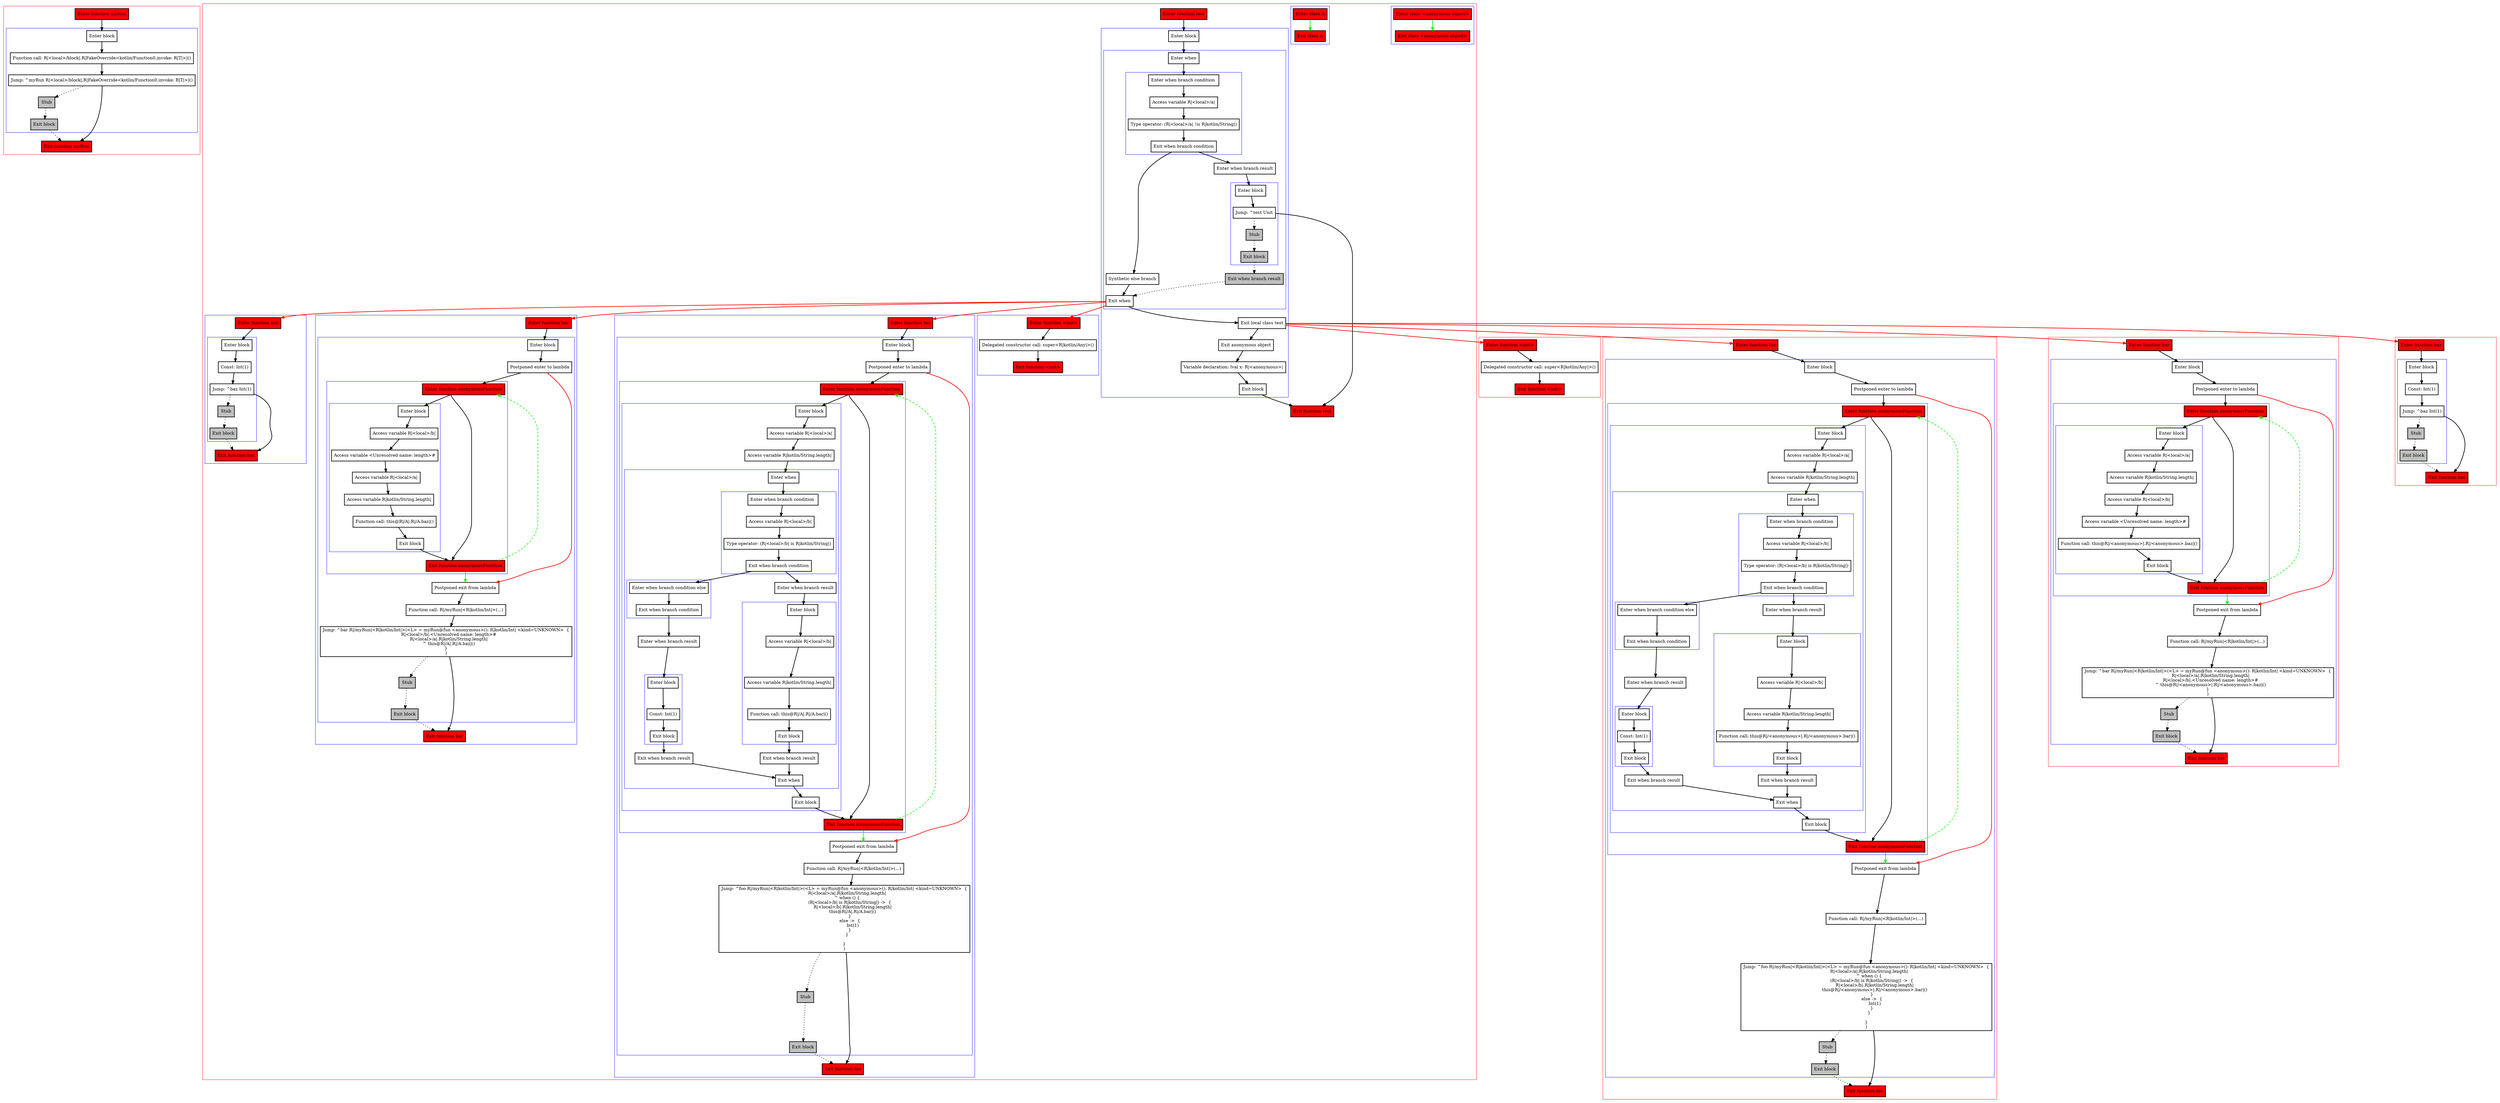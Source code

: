 digraph localClassesWithImplicit_kt {
    graph [nodesep=3]
    node [shape=box penwidth=2]
    edge [penwidth=2]

    subgraph cluster_0 {
        color=red
        0 [label="Enter function myRun" style="filled" fillcolor=red];
        subgraph cluster_1 {
            color=blue
            1 [label="Enter block"];
            2 [label="Function call: R|<local>/block|.R|FakeOverride<kotlin/Function0.invoke: R|T|>|()"];
            3 [label="Jump: ^myRun R|<local>/block|.R|FakeOverride<kotlin/Function0.invoke: R|T|>|()"];
            4 [label="Stub" style="filled" fillcolor=gray];
            5 [label="Exit block" style="filled" fillcolor=gray];
        }
        6 [label="Exit function myRun" style="filled" fillcolor=red];
    }
    0 -> {1};
    1 -> {2};
    2 -> {3};
    3 -> {6};
    3 -> {4} [style=dotted];
    4 -> {5} [style=dotted];
    5 -> {6} [style=dotted];

    subgraph cluster_2 {
        color=red
        7 [label="Enter function test" style="filled" fillcolor=red];
        subgraph cluster_3 {
            color=blue
            92 [label="Enter class <anonymous object>" style="filled" fillcolor=red];
            93 [label="Exit class <anonymous object>" style="filled" fillcolor=red];
        }
        subgraph cluster_4 {
            color=blue
            27 [label="Enter class A" style="filled" fillcolor=red];
            28 [label="Exit class A" style="filled" fillcolor=red];
        }
        subgraph cluster_5 {
            color=blue
            8 [label="Enter block"];
            subgraph cluster_6 {
                color=blue
                9 [label="Enter when"];
                subgraph cluster_7 {
                    color=blue
                    10 [label="Enter when branch condition "];
                    11 [label="Access variable R|<local>/a|"];
                    12 [label="Type operator: (R|<local>/a| !is R|kotlin/String|)"];
                    13 [label="Exit when branch condition"];
                }
                14 [label="Synthetic else branch"];
                15 [label="Enter when branch result"];
                subgraph cluster_8 {
                    color=blue
                    16 [label="Enter block"];
                    17 [label="Jump: ^test Unit"];
                    18 [label="Stub" style="filled" fillcolor=gray];
                    19 [label="Exit block" style="filled" fillcolor=gray];
                }
                20 [label="Exit when branch result" style="filled" fillcolor=gray];
                21 [label="Exit when"];
            }
            22 [label="Exit local class test"];
            23 [label="Exit anonymous object"];
            24 [label="Variable declaration: lval x: R|<anonymous>|"];
            25 [label="Exit block"];
        }
        subgraph cluster_9 {
            color=blue
            85 [label="Enter function baz" style="filled" fillcolor=red];
            subgraph cluster_10 {
                color=blue
                86 [label="Enter block"];
                87 [label="Const: Int(1)"];
                88 [label="Jump: ^baz Int(1)"];
                89 [label="Stub" style="filled" fillcolor=gray];
                90 [label="Exit block" style="filled" fillcolor=gray];
            }
            91 [label="Exit function baz" style="filled" fillcolor=red];
        }
        subgraph cluster_11 {
            color=blue
            67 [label="Enter function bar" style="filled" fillcolor=red];
            subgraph cluster_12 {
                color=blue
                68 [label="Enter block"];
                69 [label="Postponed enter to lambda"];
                subgraph cluster_13 {
                    color=blue
                    76 [label="Enter function anonymousFunction" style="filled" fillcolor=red];
                    subgraph cluster_14 {
                        color=blue
                        77 [label="Enter block"];
                        78 [label="Access variable R|<local>/b|"];
                        79 [label="Access variable <Unresolved name: length>#"];
                        80 [label="Access variable R|<local>/a|"];
                        81 [label="Access variable R|kotlin/String.length|"];
                        82 [label="Function call: this@R|/A|.R|/A.baz|()"];
                        83 [label="Exit block"];
                    }
                    84 [label="Exit function anonymousFunction" style="filled" fillcolor=red];
                }
                70 [label="Postponed exit from lambda"];
                71 [label="Function call: R|/myRun|<R|kotlin/Int|>(...)"];
                72 [label="Jump: ^bar R|/myRun|<R|kotlin/Int|>(<L> = myRun@fun <anonymous>(): R|kotlin/Int| <kind=UNKNOWN>  {
    R|<local>/b|.<Unresolved name: length>#
    R|<local>/a|.R|kotlin/String.length|
    ^ this@R|/A|.R|/A.baz|()
}
)"];
                73 [label="Stub" style="filled" fillcolor=gray];
                74 [label="Exit block" style="filled" fillcolor=gray];
            }
            75 [label="Exit function bar" style="filled" fillcolor=red];
        }
        subgraph cluster_15 {
            color=blue
            32 [label="Enter function foo" style="filled" fillcolor=red];
            subgraph cluster_16 {
                color=blue
                33 [label="Enter block"];
                34 [label="Postponed enter to lambda"];
                subgraph cluster_17 {
                    color=blue
                    41 [label="Enter function anonymousFunction" style="filled" fillcolor=red];
                    subgraph cluster_18 {
                        color=blue
                        42 [label="Enter block"];
                        43 [label="Access variable R|<local>/a|"];
                        44 [label="Access variable R|kotlin/String.length|"];
                        subgraph cluster_19 {
                            color=blue
                            45 [label="Enter when"];
                            subgraph cluster_20 {
                                color=blue
                                46 [label="Enter when branch condition "];
                                47 [label="Access variable R|<local>/b|"];
                                48 [label="Type operator: (R|<local>/b| is R|kotlin/String|)"];
                                49 [label="Exit when branch condition"];
                            }
                            subgraph cluster_21 {
                                color=blue
                                50 [label="Enter when branch condition else"];
                                51 [label="Exit when branch condition"];
                            }
                            52 [label="Enter when branch result"];
                            subgraph cluster_22 {
                                color=blue
                                53 [label="Enter block"];
                                54 [label="Const: Int(1)"];
                                55 [label="Exit block"];
                            }
                            56 [label="Exit when branch result"];
                            57 [label="Enter when branch result"];
                            subgraph cluster_23 {
                                color=blue
                                58 [label="Enter block"];
                                59 [label="Access variable R|<local>/b|"];
                                60 [label="Access variable R|kotlin/String.length|"];
                                61 [label="Function call: this@R|/A|.R|/A.bar|()"];
                                62 [label="Exit block"];
                            }
                            63 [label="Exit when branch result"];
                            64 [label="Exit when"];
                        }
                        65 [label="Exit block"];
                    }
                    66 [label="Exit function anonymousFunction" style="filled" fillcolor=red];
                }
                35 [label="Postponed exit from lambda"];
                36 [label="Function call: R|/myRun|<R|kotlin/Int|>(...)"];
                37 [label="Jump: ^foo R|/myRun|<R|kotlin/Int|>(<L> = myRun@fun <anonymous>(): R|kotlin/Int| <kind=UNKNOWN>  {
    R|<local>/a|.R|kotlin/String.length|
    ^ when () {
        (R|<local>/b| is R|kotlin/String|) ->  {
            R|<local>/b|.R|kotlin/String.length|
            this@R|/A|.R|/A.bar|()
        }
        else ->  {
            Int(1)
        }
    }

}
)"];
                38 [label="Stub" style="filled" fillcolor=gray];
                39 [label="Exit block" style="filled" fillcolor=gray];
            }
            40 [label="Exit function foo" style="filled" fillcolor=red];
        }
        subgraph cluster_24 {
            color=blue
            29 [label="Enter function <init>" style="filled" fillcolor=red];
            30 [label="Delegated constructor call: super<R|kotlin/Any|>()"];
            31 [label="Exit function <init>" style="filled" fillcolor=red];
        }
        26 [label="Exit function test" style="filled" fillcolor=red];
    }
    7 -> {8};
    8 -> {9};
    9 -> {10};
    10 -> {11};
    11 -> {12};
    12 -> {13};
    13 -> {15 14};
    14 -> {21};
    15 -> {16};
    16 -> {17};
    17 -> {26};
    17 -> {18} [style=dotted];
    18 -> {19} [style=dotted];
    19 -> {20} [style=dotted];
    20 -> {21} [style=dotted];
    21 -> {22};
    21 -> {29 32 67 85} [color=red];
    22 -> {23};
    22 -> {94 97 132 150} [color=red];
    23 -> {24};
    24 -> {25};
    25 -> {26};
    27 -> {28} [color=green];
    29 -> {30};
    30 -> {31};
    32 -> {33};
    33 -> {34};
    34 -> {41};
    34 -> {35} [color=red];
    35 -> {36};
    36 -> {37};
    37 -> {40};
    37 -> {38} [style=dotted];
    38 -> {39} [style=dotted];
    39 -> {40} [style=dotted];
    41 -> {66 42};
    42 -> {43};
    43 -> {44};
    44 -> {45};
    45 -> {46};
    46 -> {47};
    47 -> {48};
    48 -> {49};
    49 -> {57 50};
    50 -> {51};
    51 -> {52};
    52 -> {53};
    53 -> {54};
    54 -> {55};
    55 -> {56};
    56 -> {64};
    57 -> {58};
    58 -> {59};
    59 -> {60};
    60 -> {61};
    61 -> {62};
    62 -> {63};
    63 -> {64};
    64 -> {65};
    65 -> {66};
    66 -> {35} [color=green];
    66 -> {41} [color=green style=dashed];
    67 -> {68};
    68 -> {69};
    69 -> {76};
    69 -> {70} [color=red];
    70 -> {71};
    71 -> {72};
    72 -> {75};
    72 -> {73} [style=dotted];
    73 -> {74} [style=dotted];
    74 -> {75} [style=dotted];
    76 -> {84 77};
    77 -> {78};
    78 -> {79};
    79 -> {80};
    80 -> {81};
    81 -> {82};
    82 -> {83};
    83 -> {84};
    84 -> {70} [color=green];
    84 -> {76} [color=green style=dashed];
    85 -> {86};
    86 -> {87};
    87 -> {88};
    88 -> {91};
    88 -> {89} [style=dotted];
    89 -> {90} [style=dotted];
    90 -> {91} [style=dotted];
    92 -> {93} [color=green];

    subgraph cluster_25 {
        color=red
        94 [label="Enter function <init>" style="filled" fillcolor=red];
        95 [label="Delegated constructor call: super<R|kotlin/Any|>()"];
        96 [label="Exit function <init>" style="filled" fillcolor=red];
    }
    94 -> {95};
    95 -> {96};

    subgraph cluster_26 {
        color=red
        97 [label="Enter function foo" style="filled" fillcolor=red];
        subgraph cluster_27 {
            color=blue
            98 [label="Enter block"];
            99 [label="Postponed enter to lambda"];
            subgraph cluster_28 {
                color=blue
                106 [label="Enter function anonymousFunction" style="filled" fillcolor=red];
                subgraph cluster_29 {
                    color=blue
                    107 [label="Enter block"];
                    108 [label="Access variable R|<local>/a|"];
                    109 [label="Access variable R|kotlin/String.length|"];
                    subgraph cluster_30 {
                        color=blue
                        110 [label="Enter when"];
                        subgraph cluster_31 {
                            color=blue
                            111 [label="Enter when branch condition "];
                            112 [label="Access variable R|<local>/b|"];
                            113 [label="Type operator: (R|<local>/b| is R|kotlin/String|)"];
                            114 [label="Exit when branch condition"];
                        }
                        subgraph cluster_32 {
                            color=blue
                            115 [label="Enter when branch condition else"];
                            116 [label="Exit when branch condition"];
                        }
                        117 [label="Enter when branch result"];
                        subgraph cluster_33 {
                            color=blue
                            118 [label="Enter block"];
                            119 [label="Const: Int(1)"];
                            120 [label="Exit block"];
                        }
                        121 [label="Exit when branch result"];
                        122 [label="Enter when branch result"];
                        subgraph cluster_34 {
                            color=blue
                            123 [label="Enter block"];
                            124 [label="Access variable R|<local>/b|"];
                            125 [label="Access variable R|kotlin/String.length|"];
                            126 [label="Function call: this@R|/<anonymous>|.R|/<anonymous>.bar|()"];
                            127 [label="Exit block"];
                        }
                        128 [label="Exit when branch result"];
                        129 [label="Exit when"];
                    }
                    130 [label="Exit block"];
                }
                131 [label="Exit function anonymousFunction" style="filled" fillcolor=red];
            }
            100 [label="Postponed exit from lambda"];
            101 [label="Function call: R|/myRun|<R|kotlin/Int|>(...)"];
            102 [label="Jump: ^foo R|/myRun|<R|kotlin/Int|>(<L> = myRun@fun <anonymous>(): R|kotlin/Int| <kind=UNKNOWN>  {
    R|<local>/a|.R|kotlin/String.length|
    ^ when () {
        (R|<local>/b| is R|kotlin/String|) ->  {
            R|<local>/b|.R|kotlin/String.length|
            this@R|/<anonymous>|.R|/<anonymous>.bar|()
        }
        else ->  {
            Int(1)
        }
    }

}
)"];
            103 [label="Stub" style="filled" fillcolor=gray];
            104 [label="Exit block" style="filled" fillcolor=gray];
        }
        105 [label="Exit function foo" style="filled" fillcolor=red];
    }
    97 -> {98};
    98 -> {99};
    99 -> {106};
    99 -> {100} [color=red];
    100 -> {101};
    101 -> {102};
    102 -> {105};
    102 -> {103} [style=dotted];
    103 -> {104} [style=dotted];
    104 -> {105} [style=dotted];
    106 -> {131 107};
    107 -> {108};
    108 -> {109};
    109 -> {110};
    110 -> {111};
    111 -> {112};
    112 -> {113};
    113 -> {114};
    114 -> {122 115};
    115 -> {116};
    116 -> {117};
    117 -> {118};
    118 -> {119};
    119 -> {120};
    120 -> {121};
    121 -> {129};
    122 -> {123};
    123 -> {124};
    124 -> {125};
    125 -> {126};
    126 -> {127};
    127 -> {128};
    128 -> {129};
    129 -> {130};
    130 -> {131};
    131 -> {100} [color=green];
    131 -> {106} [color=green style=dashed];

    subgraph cluster_35 {
        color=red
        132 [label="Enter function bar" style="filled" fillcolor=red];
        subgraph cluster_36 {
            color=blue
            133 [label="Enter block"];
            134 [label="Postponed enter to lambda"];
            subgraph cluster_37 {
                color=blue
                141 [label="Enter function anonymousFunction" style="filled" fillcolor=red];
                subgraph cluster_38 {
                    color=blue
                    142 [label="Enter block"];
                    143 [label="Access variable R|<local>/a|"];
                    144 [label="Access variable R|kotlin/String.length|"];
                    145 [label="Access variable R|<local>/b|"];
                    146 [label="Access variable <Unresolved name: length>#"];
                    147 [label="Function call: this@R|/<anonymous>|.R|/<anonymous>.baz|()"];
                    148 [label="Exit block"];
                }
                149 [label="Exit function anonymousFunction" style="filled" fillcolor=red];
            }
            135 [label="Postponed exit from lambda"];
            136 [label="Function call: R|/myRun|<R|kotlin/Int|>(...)"];
            137 [label="Jump: ^bar R|/myRun|<R|kotlin/Int|>(<L> = myRun@fun <anonymous>(): R|kotlin/Int| <kind=UNKNOWN>  {
    R|<local>/a|.R|kotlin/String.length|
    R|<local>/b|.<Unresolved name: length>#
    ^ this@R|/<anonymous>|.R|/<anonymous>.baz|()
}
)"];
            138 [label="Stub" style="filled" fillcolor=gray];
            139 [label="Exit block" style="filled" fillcolor=gray];
        }
        140 [label="Exit function bar" style="filled" fillcolor=red];
    }
    132 -> {133};
    133 -> {134};
    134 -> {141};
    134 -> {135} [color=red];
    135 -> {136};
    136 -> {137};
    137 -> {140};
    137 -> {138} [style=dotted];
    138 -> {139} [style=dotted];
    139 -> {140} [style=dotted];
    141 -> {149 142};
    142 -> {143};
    143 -> {144};
    144 -> {145};
    145 -> {146};
    146 -> {147};
    147 -> {148};
    148 -> {149};
    149 -> {135} [color=green];
    149 -> {141} [color=green style=dashed];

    subgraph cluster_39 {
        color=red
        150 [label="Enter function baz" style="filled" fillcolor=red];
        subgraph cluster_40 {
            color=blue
            151 [label="Enter block"];
            152 [label="Const: Int(1)"];
            153 [label="Jump: ^baz Int(1)"];
            154 [label="Stub" style="filled" fillcolor=gray];
            155 [label="Exit block" style="filled" fillcolor=gray];
        }
        156 [label="Exit function baz" style="filled" fillcolor=red];
    }
    150 -> {151};
    151 -> {152};
    152 -> {153};
    153 -> {156};
    153 -> {154} [style=dotted];
    154 -> {155} [style=dotted];
    155 -> {156} [style=dotted];

}
